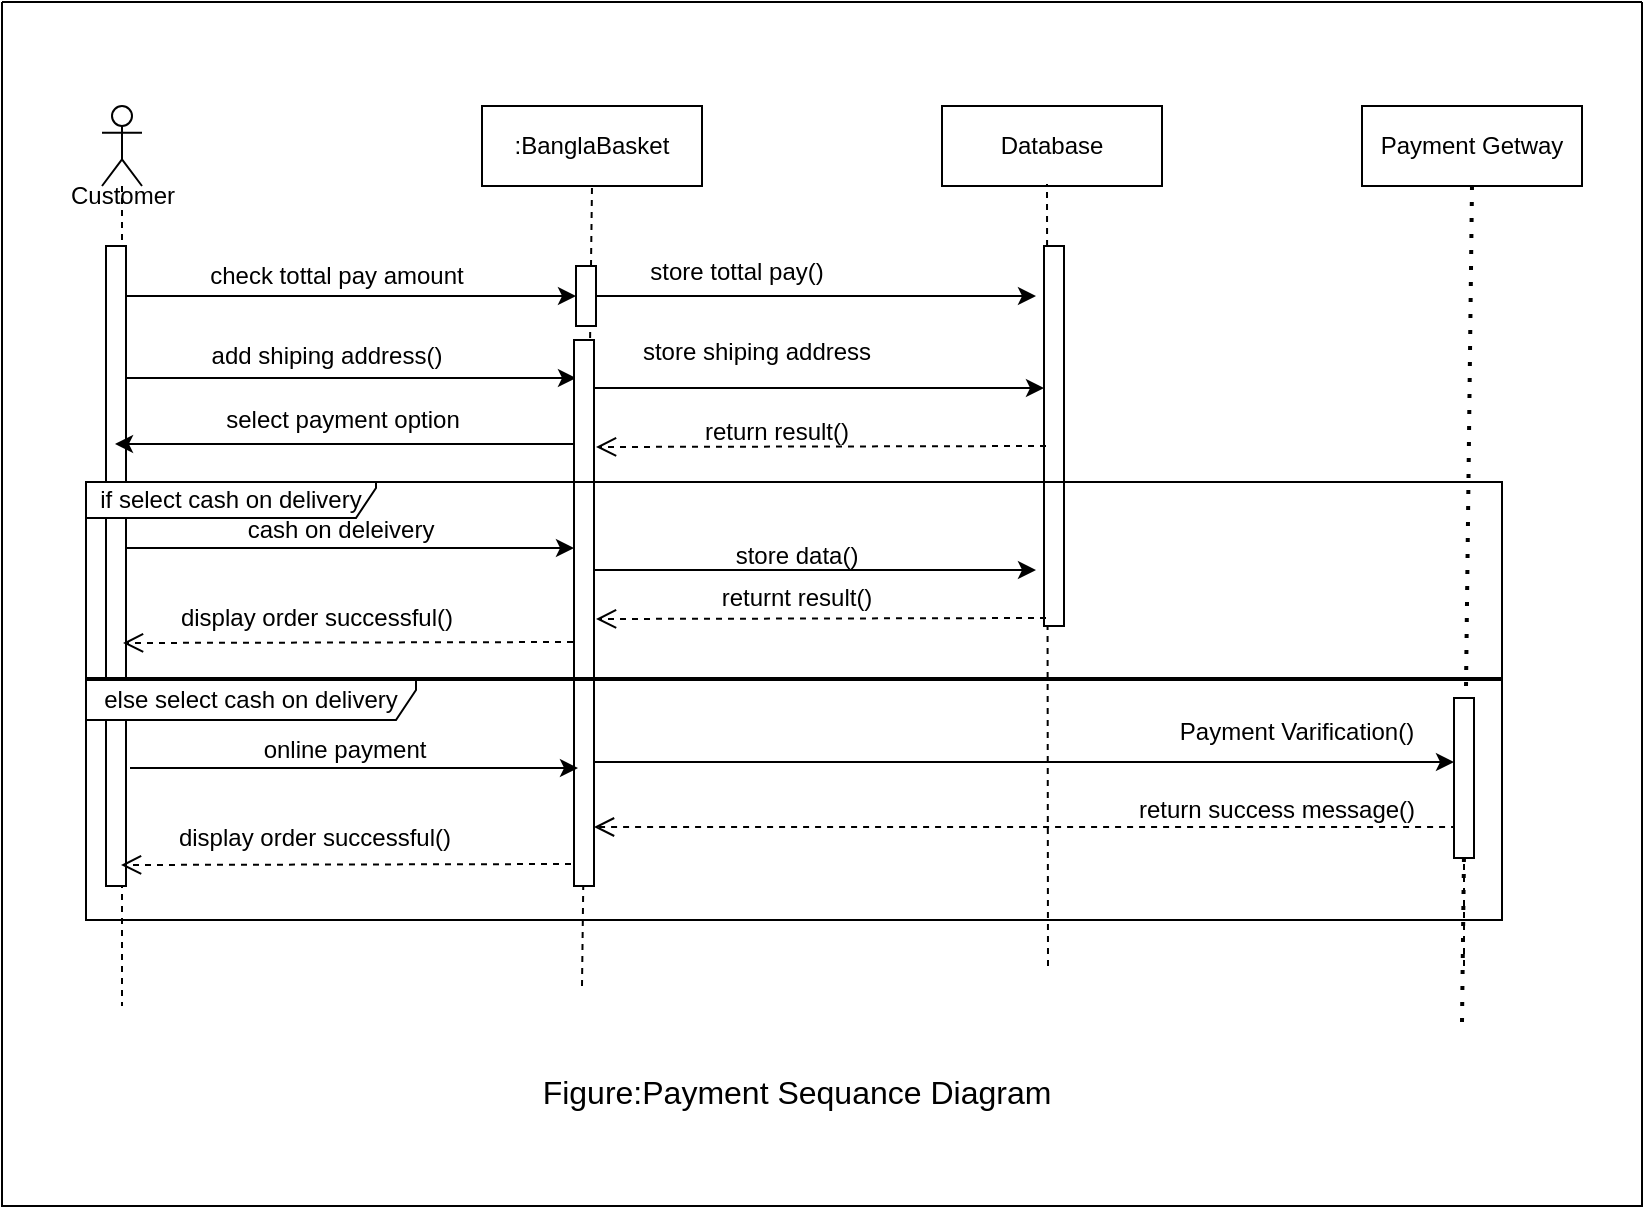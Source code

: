 <mxfile version="21.6.8" type="device">
  <diagram name="Page-1" id="nXfzeGGXP-JbIDMUMc9M">
    <mxGraphModel dx="1036" dy="623" grid="1" gridSize="10" guides="1" tooltips="1" connect="1" arrows="1" fold="1" page="1" pageScale="1" pageWidth="850" pageHeight="1100" math="0" shadow="0">
      <root>
        <mxCell id="0" />
        <mxCell id="1" parent="0" />
        <mxCell id="EhpYNCbBLxtHXb62aS21-37" value="" style="shape=umlLifeline;perimeter=lifelinePerimeter;whiteSpace=wrap;html=1;container=1;dropTarget=0;collapsible=0;recursiveResize=0;outlineConnect=0;portConstraint=eastwest;newEdgeStyle={&quot;edgeStyle&quot;:&quot;elbowEdgeStyle&quot;,&quot;elbow&quot;:&quot;vertical&quot;,&quot;curved&quot;:0,&quot;rounded&quot;:0};participant=umlActor;" parent="1" vertex="1">
          <mxGeometry x="120" y="120" width="20" height="450" as="geometry" />
        </mxCell>
        <mxCell id="EhpYNCbBLxtHXb62aS21-40" value="Customer" style="text;html=1;align=center;verticalAlign=middle;resizable=0;points=[];autosize=1;strokeColor=none;fillColor=none;" parent="1" vertex="1">
          <mxGeometry x="90" y="150" width="80" height="30" as="geometry" />
        </mxCell>
        <mxCell id="EhpYNCbBLxtHXb62aS21-41" value=":BanglaBasket" style="html=1;whiteSpace=wrap;" parent="1" vertex="1">
          <mxGeometry x="310" y="120" width="110" height="40" as="geometry" />
        </mxCell>
        <mxCell id="EhpYNCbBLxtHXb62aS21-42" value="Database" style="html=1;whiteSpace=wrap;" parent="1" vertex="1">
          <mxGeometry x="540" y="120" width="110" height="40" as="geometry" />
        </mxCell>
        <mxCell id="EhpYNCbBLxtHXb62aS21-43" value="Payment Getway" style="html=1;whiteSpace=wrap;" parent="1" vertex="1">
          <mxGeometry x="750" y="120" width="110" height="40" as="geometry" />
        </mxCell>
        <mxCell id="EhpYNCbBLxtHXb62aS21-44" value="" style="endArrow=none;dashed=1;html=1;strokeWidth=1;rounded=0;entryX=0.5;entryY=1;entryDx=0;entryDy=0;" parent="1" target="EhpYNCbBLxtHXb62aS21-41" edge="1">
          <mxGeometry width="50" height="50" relative="1" as="geometry">
            <mxPoint x="360" y="560" as="sourcePoint" />
            <mxPoint x="380" y="240" as="targetPoint" />
          </mxGeometry>
        </mxCell>
        <mxCell id="EhpYNCbBLxtHXb62aS21-53" value="" style="endArrow=none;dashed=1;html=1;strokeWidth=1;rounded=0;entryX=0.5;entryY=1;entryDx=0;entryDy=0;" parent="1" edge="1">
          <mxGeometry width="50" height="50" relative="1" as="geometry">
            <mxPoint x="593" y="550" as="sourcePoint" />
            <mxPoint x="592.5" y="159" as="targetPoint" />
          </mxGeometry>
        </mxCell>
        <mxCell id="bfCV74joALWYp8nJCY4N-1" value="" style="endArrow=none;dashed=1;html=1;dashPattern=1 3;strokeWidth=2;rounded=0;fontFamily=Helvetica;fontSize=12;fontColor=default;entryX=0.5;entryY=1;entryDx=0;entryDy=0;" edge="1" parent="1" target="EhpYNCbBLxtHXb62aS21-43">
          <mxGeometry width="50" height="50" relative="1" as="geometry">
            <mxPoint x="800" y="578" as="sourcePoint" />
            <mxPoint x="780" y="300" as="targetPoint" />
          </mxGeometry>
        </mxCell>
        <mxCell id="bfCV74joALWYp8nJCY4N-2" value="" style="html=1;points=[];perimeter=orthogonalPerimeter;outlineConnect=0;targetShapes=umlLifeline;portConstraint=eastwest;newEdgeStyle={&quot;edgeStyle&quot;:&quot;elbowEdgeStyle&quot;,&quot;elbow&quot;:&quot;vertical&quot;,&quot;curved&quot;:0,&quot;rounded&quot;:0};" vertex="1" parent="1">
          <mxGeometry x="122" y="190" width="10" height="320" as="geometry" />
        </mxCell>
        <mxCell id="bfCV74joALWYp8nJCY4N-4" style="edgeStyle=elbowEdgeStyle;rounded=0;orthogonalLoop=1;jettySize=auto;html=1;elbow=vertical;curved=0;" edge="1" parent="1" source="bfCV74joALWYp8nJCY4N-5">
          <mxGeometry relative="1" as="geometry">
            <mxPoint x="587" y="215" as="targetPoint" />
          </mxGeometry>
        </mxCell>
        <mxCell id="bfCV74joALWYp8nJCY4N-5" value="" style="html=1;points=[];perimeter=orthogonalPerimeter;outlineConnect=0;targetShapes=umlLifeline;portConstraint=eastwest;newEdgeStyle={&quot;edgeStyle&quot;:&quot;elbowEdgeStyle&quot;,&quot;elbow&quot;:&quot;vertical&quot;,&quot;curved&quot;:0,&quot;rounded&quot;:0};" vertex="1" parent="1">
          <mxGeometry x="357" y="200" width="10" height="30" as="geometry" />
        </mxCell>
        <mxCell id="bfCV74joALWYp8nJCY4N-6" style="edgeStyle=elbowEdgeStyle;rounded=0;orthogonalLoop=1;jettySize=auto;html=1;elbow=vertical;curved=0;" edge="1" parent="1">
          <mxGeometry relative="1" as="geometry">
            <mxPoint x="132" y="215" as="sourcePoint" />
            <mxPoint x="357" y="215" as="targetPoint" />
          </mxGeometry>
        </mxCell>
        <mxCell id="bfCV74joALWYp8nJCY4N-7" value="check tottal pay amount" style="text;html=1;align=center;verticalAlign=middle;resizable=0;points=[];autosize=1;strokeColor=none;fillColor=none;" vertex="1" parent="1">
          <mxGeometry x="162" y="190" width="150" height="30" as="geometry" />
        </mxCell>
        <mxCell id="bfCV74joALWYp8nJCY4N-8" style="edgeStyle=elbowEdgeStyle;rounded=0;orthogonalLoop=1;jettySize=auto;html=1;elbow=vertical;curved=0;" edge="1" parent="1">
          <mxGeometry relative="1" as="geometry">
            <mxPoint x="132" y="256" as="sourcePoint" />
            <mxPoint x="357" y="256" as="targetPoint" />
          </mxGeometry>
        </mxCell>
        <mxCell id="bfCV74joALWYp8nJCY4N-9" value="add shiping address()" style="text;html=1;align=center;verticalAlign=middle;resizable=0;points=[];autosize=1;strokeColor=none;fillColor=none;" vertex="1" parent="1">
          <mxGeometry x="162" y="230" width="140" height="30" as="geometry" />
        </mxCell>
        <mxCell id="bfCV74joALWYp8nJCY4N-10" style="edgeStyle=elbowEdgeStyle;rounded=0;orthogonalLoop=1;jettySize=auto;html=1;elbow=vertical;curved=0;" edge="1" parent="1">
          <mxGeometry relative="1" as="geometry">
            <mxPoint x="366" y="261" as="sourcePoint" />
            <mxPoint x="591" y="261" as="targetPoint" />
          </mxGeometry>
        </mxCell>
        <mxCell id="bfCV74joALWYp8nJCY4N-11" style="edgeStyle=elbowEdgeStyle;rounded=0;orthogonalLoop=1;jettySize=auto;html=1;elbow=vertical;curved=0;" edge="1" parent="1">
          <mxGeometry relative="1" as="geometry">
            <mxPoint x="356" y="289" as="sourcePoint" />
            <mxPoint x="126.5" y="289" as="targetPoint" />
          </mxGeometry>
        </mxCell>
        <mxCell id="bfCV74joALWYp8nJCY4N-12" style="edgeStyle=elbowEdgeStyle;rounded=0;orthogonalLoop=1;jettySize=auto;html=1;elbow=vertical;curved=0;" edge="1" parent="1">
          <mxGeometry relative="1" as="geometry">
            <mxPoint x="587" y="352" as="targetPoint" />
            <mxPoint x="366" y="352" as="sourcePoint" />
          </mxGeometry>
        </mxCell>
        <mxCell id="bfCV74joALWYp8nJCY4N-13" style="edgeStyle=elbowEdgeStyle;rounded=0;orthogonalLoop=1;jettySize=auto;html=1;elbow=vertical;curved=0;" edge="1" parent="1">
          <mxGeometry relative="1" as="geometry">
            <mxPoint x="366" y="448" as="sourcePoint" />
            <mxPoint x="796" y="448" as="targetPoint" />
          </mxGeometry>
        </mxCell>
        <mxCell id="bfCV74joALWYp8nJCY4N-14" value="" style="html=1;points=[];perimeter=orthogonalPerimeter;outlineConnect=0;targetShapes=umlLifeline;portConstraint=eastwest;newEdgeStyle={&quot;edgeStyle&quot;:&quot;elbowEdgeStyle&quot;,&quot;elbow&quot;:&quot;vertical&quot;,&quot;curved&quot;:0,&quot;rounded&quot;:0};" vertex="1" parent="1">
          <mxGeometry x="356" y="237" width="10" height="273" as="geometry" />
        </mxCell>
        <mxCell id="bfCV74joALWYp8nJCY4N-15" value="" style="html=1;points=[];perimeter=orthogonalPerimeter;outlineConnect=0;targetShapes=umlLifeline;portConstraint=eastwest;newEdgeStyle={&quot;edgeStyle&quot;:&quot;elbowEdgeStyle&quot;,&quot;elbow&quot;:&quot;vertical&quot;,&quot;curved&quot;:0,&quot;rounded&quot;:0};" vertex="1" parent="1">
          <mxGeometry x="591" y="190" width="10" height="190" as="geometry" />
        </mxCell>
        <mxCell id="bfCV74joALWYp8nJCY4N-16" value="store tottal pay()" style="text;html=1;align=center;verticalAlign=middle;resizable=0;points=[];autosize=1;strokeColor=none;fillColor=none;" vertex="1" parent="1">
          <mxGeometry x="382" y="188" width="110" height="30" as="geometry" />
        </mxCell>
        <mxCell id="bfCV74joALWYp8nJCY4N-17" value="store shiping address" style="text;html=1;align=center;verticalAlign=middle;resizable=0;points=[];autosize=1;strokeColor=none;fillColor=none;" vertex="1" parent="1">
          <mxGeometry x="377" y="228" width="140" height="30" as="geometry" />
        </mxCell>
        <mxCell id="bfCV74joALWYp8nJCY4N-18" value="select payment option" style="text;html=1;align=center;verticalAlign=middle;resizable=0;points=[];autosize=1;strokeColor=none;fillColor=none;" vertex="1" parent="1">
          <mxGeometry x="170" y="262" width="140" height="30" as="geometry" />
        </mxCell>
        <mxCell id="bfCV74joALWYp8nJCY4N-19" value="" style="html=1;verticalAlign=bottom;endArrow=open;dashed=1;endSize=8;edgeStyle=elbowEdgeStyle;elbow=vertical;curved=0;rounded=0;" edge="1" parent="1">
          <mxGeometry y="-50" relative="1" as="geometry">
            <mxPoint x="592" y="290" as="sourcePoint" />
            <mxPoint x="367" y="290" as="targetPoint" />
            <mxPoint as="offset" />
            <Array as="points">
              <mxPoint x="387" y="290.5" />
            </Array>
          </mxGeometry>
        </mxCell>
        <mxCell id="bfCV74joALWYp8nJCY4N-20" value="return result()" style="text;html=1;align=center;verticalAlign=middle;resizable=0;points=[];autosize=1;strokeColor=none;fillColor=none;" vertex="1" parent="1">
          <mxGeometry x="407" y="268" width="100" height="30" as="geometry" />
        </mxCell>
        <mxCell id="bfCV74joALWYp8nJCY4N-21" style="edgeStyle=elbowEdgeStyle;rounded=0;orthogonalLoop=1;jettySize=auto;html=1;elbow=vertical;curved=0;" edge="1" parent="1">
          <mxGeometry relative="1" as="geometry">
            <mxPoint x="132" y="341" as="sourcePoint" />
            <mxPoint x="356" y="341" as="targetPoint" />
          </mxGeometry>
        </mxCell>
        <mxCell id="bfCV74joALWYp8nJCY4N-22" value="cash on deleivery" style="text;html=1;align=center;verticalAlign=middle;resizable=0;points=[];autosize=1;strokeColor=none;fillColor=none;" vertex="1" parent="1">
          <mxGeometry x="179" y="317" width="120" height="30" as="geometry" />
        </mxCell>
        <mxCell id="bfCV74joALWYp8nJCY4N-23" value="store data()" style="text;html=1;align=center;verticalAlign=middle;resizable=0;points=[];autosize=1;strokeColor=none;fillColor=none;" vertex="1" parent="1">
          <mxGeometry x="427" y="330" width="80" height="30" as="geometry" />
        </mxCell>
        <mxCell id="bfCV74joALWYp8nJCY4N-24" value="" style="html=1;verticalAlign=bottom;endArrow=open;dashed=1;endSize=8;edgeStyle=elbowEdgeStyle;elbow=vertical;curved=0;rounded=0;" edge="1" parent="1">
          <mxGeometry y="-50" relative="1" as="geometry">
            <mxPoint x="592" y="376" as="sourcePoint" />
            <mxPoint x="367" y="376" as="targetPoint" />
            <mxPoint as="offset" />
            <Array as="points">
              <mxPoint x="387" y="376.5" />
            </Array>
          </mxGeometry>
        </mxCell>
        <mxCell id="bfCV74joALWYp8nJCY4N-25" value="returnt result()" style="text;html=1;align=center;verticalAlign=middle;resizable=0;points=[];autosize=1;strokeColor=none;fillColor=none;" vertex="1" parent="1">
          <mxGeometry x="417" y="351" width="100" height="30" as="geometry" />
        </mxCell>
        <mxCell id="bfCV74joALWYp8nJCY4N-26" value="" style="html=1;verticalAlign=bottom;endArrow=open;dashed=1;endSize=8;edgeStyle=elbowEdgeStyle;elbow=vertical;curved=0;rounded=0;" edge="1" parent="1">
          <mxGeometry y="-50" relative="1" as="geometry">
            <mxPoint x="355.5" y="388" as="sourcePoint" />
            <mxPoint x="130.5" y="388" as="targetPoint" />
            <mxPoint as="offset" />
            <Array as="points">
              <mxPoint x="150.5" y="388.5" />
            </Array>
          </mxGeometry>
        </mxCell>
        <mxCell id="bfCV74joALWYp8nJCY4N-27" value="display order successful()" style="text;html=1;align=center;verticalAlign=middle;resizable=0;points=[];autosize=1;strokeColor=none;fillColor=none;" vertex="1" parent="1">
          <mxGeometry x="147" y="361" width="160" height="30" as="geometry" />
        </mxCell>
        <mxCell id="bfCV74joALWYp8nJCY4N-28" value="if select cash on delivery" style="shape=umlFrame;whiteSpace=wrap;html=1;pointerEvents=0;width=145;height=18;" vertex="1" parent="1">
          <mxGeometry x="112" y="308" width="708" height="98" as="geometry" />
        </mxCell>
        <mxCell id="bfCV74joALWYp8nJCY4N-29" value="else select cash on delivery" style="shape=umlFrame;whiteSpace=wrap;html=1;pointerEvents=0;width=165;height=20;" vertex="1" parent="1">
          <mxGeometry x="112" y="407" width="708" height="120" as="geometry" />
        </mxCell>
        <mxCell id="bfCV74joALWYp8nJCY4N-30" style="edgeStyle=elbowEdgeStyle;rounded=0;orthogonalLoop=1;jettySize=auto;html=1;elbow=vertical;curved=0;" edge="1" parent="1">
          <mxGeometry relative="1" as="geometry">
            <mxPoint x="134" y="451" as="sourcePoint" />
            <mxPoint x="358" y="451" as="targetPoint" />
          </mxGeometry>
        </mxCell>
        <mxCell id="bfCV74joALWYp8nJCY4N-31" value="online payment" style="text;html=1;align=center;verticalAlign=middle;resizable=0;points=[];autosize=1;strokeColor=none;fillColor=none;" vertex="1" parent="1">
          <mxGeometry x="191" y="427" width="100" height="30" as="geometry" />
        </mxCell>
        <mxCell id="bfCV74joALWYp8nJCY4N-32" value="" style="html=1;verticalAlign=bottom;endArrow=open;dashed=1;endSize=8;edgeStyle=elbowEdgeStyle;elbow=vertical;curved=0;rounded=0;exitX=0.1;exitY=0.963;exitDx=0;exitDy=0;exitPerimeter=0;" edge="1" parent="1" source="bfCV74joALWYp8nJCY4N-34" target="bfCV74joALWYp8nJCY4N-14">
          <mxGeometry y="-50" relative="1" as="geometry">
            <mxPoint x="845" y="480" as="sourcePoint" />
            <mxPoint x="620" y="480" as="targetPoint" />
            <mxPoint as="offset" />
            <Array as="points">
              <mxPoint x="640" y="480.5" />
            </Array>
          </mxGeometry>
        </mxCell>
        <mxCell id="bfCV74joALWYp8nJCY4N-33" value="" style="endArrow=none;dashed=1;html=1;rounded=0;entryX=0.5;entryY=1;entryDx=0;entryDy=0;" edge="1" parent="1" target="bfCV74joALWYp8nJCY4N-34">
          <mxGeometry width="50" height="50" relative="1" as="geometry">
            <mxPoint x="801" y="550" as="sourcePoint" />
            <mxPoint x="803" y="-420" as="targetPoint" />
          </mxGeometry>
        </mxCell>
        <mxCell id="bfCV74joALWYp8nJCY4N-34" value="" style="html=1;points=[];perimeter=orthogonalPerimeter;outlineConnect=0;targetShapes=umlLifeline;portConstraint=eastwest;newEdgeStyle={&quot;edgeStyle&quot;:&quot;elbowEdgeStyle&quot;,&quot;elbow&quot;:&quot;vertical&quot;,&quot;curved&quot;:0,&quot;rounded&quot;:0};" vertex="1" parent="1">
          <mxGeometry x="796" y="416" width="10" height="80" as="geometry" />
        </mxCell>
        <mxCell id="bfCV74joALWYp8nJCY4N-35" value="Payment Varification()" style="text;html=1;align=center;verticalAlign=middle;resizable=0;points=[];autosize=1;strokeColor=none;fillColor=none;" vertex="1" parent="1">
          <mxGeometry x="647" y="418" width="140" height="30" as="geometry" />
        </mxCell>
        <mxCell id="bfCV74joALWYp8nJCY4N-36" value="return success message()" style="text;html=1;align=center;verticalAlign=middle;resizable=0;points=[];autosize=1;strokeColor=none;fillColor=none;" vertex="1" parent="1">
          <mxGeometry x="627" y="457" width="160" height="30" as="geometry" />
        </mxCell>
        <mxCell id="bfCV74joALWYp8nJCY4N-37" value="" style="html=1;verticalAlign=bottom;endArrow=open;dashed=1;endSize=8;edgeStyle=elbowEdgeStyle;elbow=vertical;curved=0;rounded=0;" edge="1" parent="1">
          <mxGeometry y="-50" relative="1" as="geometry">
            <mxPoint x="354.5" y="499" as="sourcePoint" />
            <mxPoint x="129.5" y="499" as="targetPoint" />
            <mxPoint as="offset" />
            <Array as="points">
              <mxPoint x="149.5" y="499.5" />
            </Array>
          </mxGeometry>
        </mxCell>
        <mxCell id="bfCV74joALWYp8nJCY4N-38" value="display order successful()" style="text;html=1;align=center;verticalAlign=middle;resizable=0;points=[];autosize=1;strokeColor=none;fillColor=none;" vertex="1" parent="1">
          <mxGeometry x="146" y="471" width="160" height="30" as="geometry" />
        </mxCell>
        <mxCell id="bfCV74joALWYp8nJCY4N-39" value="&lt;font style=&quot;font-size: 16px;&quot;&gt;Figure:Payment Sequance Diagram&lt;/font&gt;" style="text;html=1;align=center;verticalAlign=middle;resizable=0;points=[];autosize=1;strokeColor=none;fillColor=none;fontSize=12;fontFamily=Helvetica;fontColor=default;" vertex="1" parent="1">
          <mxGeometry x="327" y="598" width="280" height="30" as="geometry" />
        </mxCell>
        <mxCell id="bfCV74joALWYp8nJCY4N-40" value="" style="swimlane;startSize=0;pointerEvents=0;strokeColor=default;fontFamily=Helvetica;fontSize=12;fontColor=default;fillColor=default;html=1;" vertex="1" parent="1">
          <mxGeometry x="70" y="68" width="820" height="602" as="geometry" />
        </mxCell>
      </root>
    </mxGraphModel>
  </diagram>
</mxfile>
